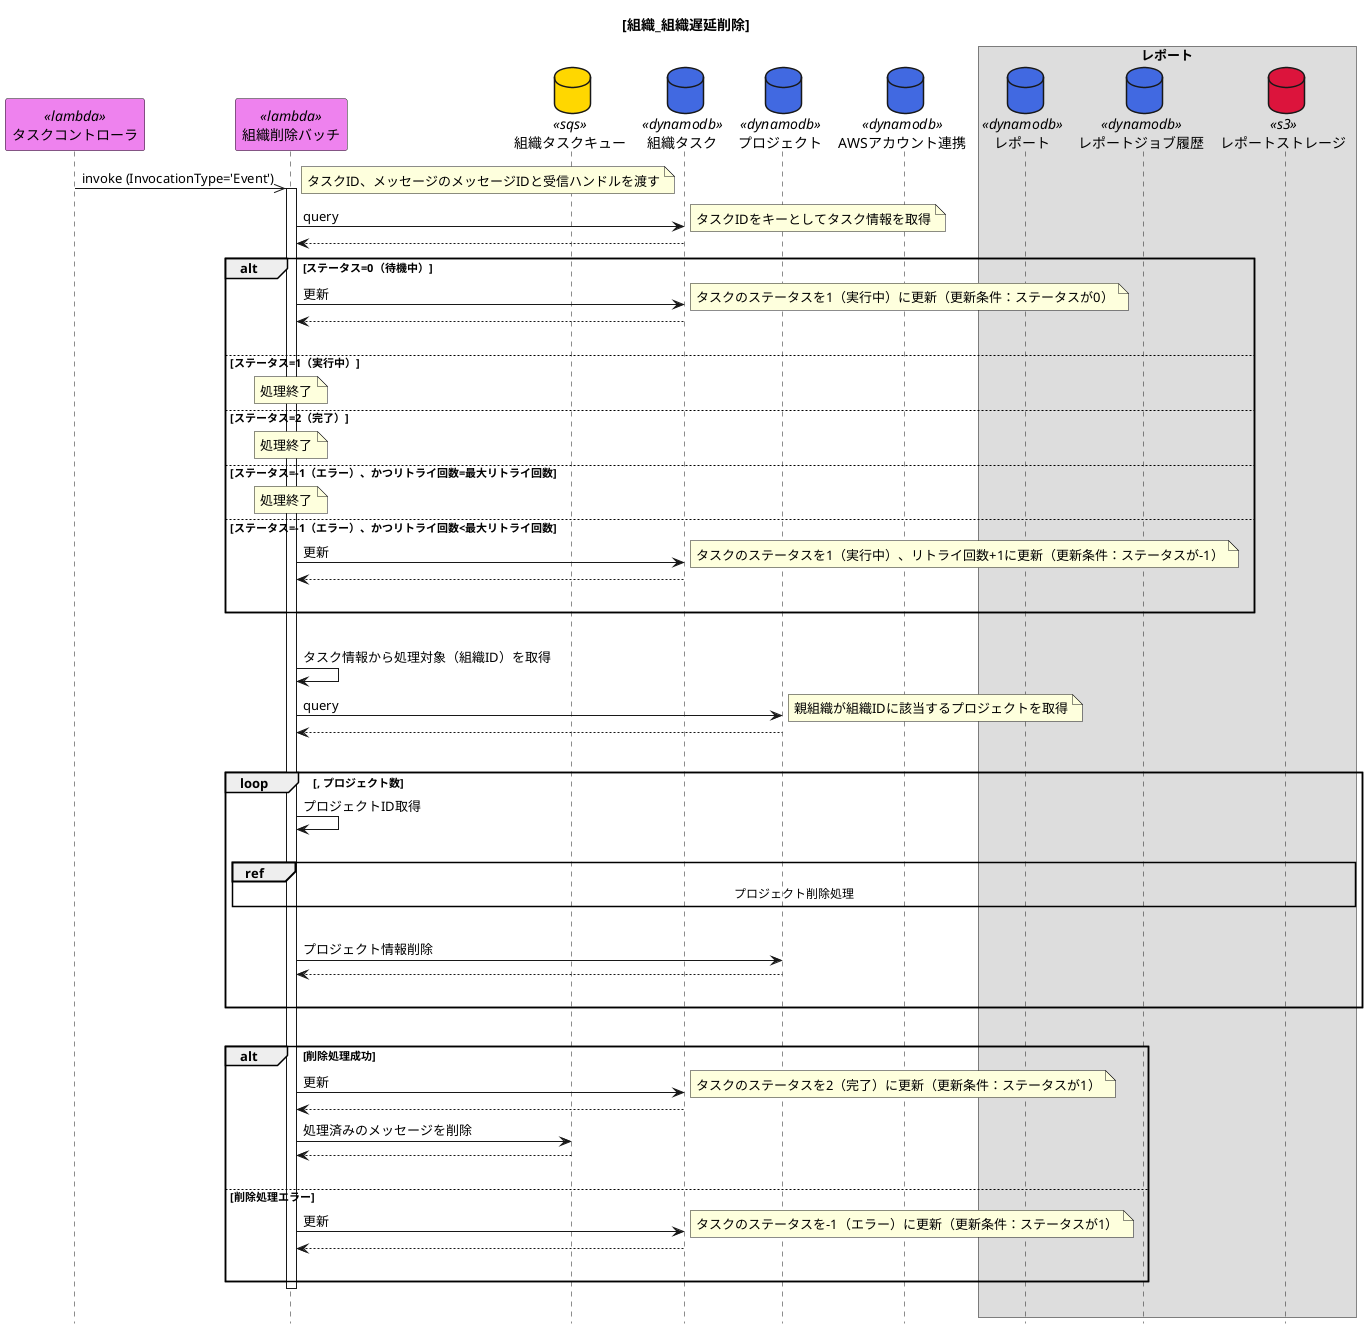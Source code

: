 @startuml{Batch_組織_組織遅延削除.png}
title [組織_組織遅延削除]
hide footbox

participant タスクコントローラ as controller <<lambda>> #violet
participant 組織削除バッチ as batch_org_delete <<lambda>> #violet
database 組織タスクキュー as queue_org_task <<sqs>> #gold
database 組織タスク as table_org_task <<dynamodb>> #royalblue
database プロジェクト as table_projects <<dynamodb>> #royalblue
database AWSアカウント連携 as table_awsac_coops <<dynamodb>> #royalblue

box "レポート"
database レポート as table_reports <<dynamodb>> #royalblue
database レポートジョブ履歴 as table_report_joblog <<dynamodb>> #royalblue
database レポートストレージ as storage <<s3>> #crimson
end box




controller ->> batch_org_delete :invoke (InvocationType='Event')
note right :タスクID、メッセージのメッセージIDと受信ハンドルを渡す
activate batch_org_delete
    batch_org_delete -> table_org_task :query
    note right :タスクIDをキーとしてタスク情報を取得
    table_org_task --> batch_org_delete
    alt ステータス=0（待機中）
        batch_org_delete -> table_org_task :更新
        note right :タスクのステータスを1（実行中）に更新（更新条件：ステータスが0）
        table_org_task --> batch_org_delete
        |||
    else ステータス=1（実行中）
        note over batch_org_delete: 処理終了
    else ステータス=2（完了）
        note over batch_org_delete: 処理終了
    else ステータス=-1（エラー）、かつリトライ回数=最大リトライ回数
        note over batch_org_delete: 処理終了
    else ステータス=-1（エラー）、かつリトライ回数<最大リトライ回数
        batch_org_delete -> table_org_task :更新
        note right :タスクのステータスを1（実行中）、リトライ回数+1に更新（更新条件：ステータスが-1）
        table_org_task --> batch_org_delete
        |||
    end
    |||
    batch_org_delete -> batch_org_delete :タスク情報から処理対象（組織ID）を取得
    batch_org_delete -> table_projects :query
    note right :親組織が組織IDに該当するプロジェクトを取得
    table_projects --> batch_org_delete
    |||
    loop , プロジェクト数
        batch_org_delete -> batch_org_delete :プロジェクトID取得
        |||
        ref over batch_org_delete, storage :プロジェクト削除処理
        |||
        batch_org_delete -> table_projects :プロジェクト情報削除
        table_projects --> batch_org_delete
        |||
    end
    |||
    alt 削除処理成功
        batch_org_delete -> table_org_task :更新
        note right :タスクのステータスを2（完了）に更新（更新条件：ステータスが1）
        table_org_task --> batch_org_delete
        batch_org_delete -> queue_org_task :処理済みのメッセージを削除
        queue_org_task --> batch_org_delete
        |||
    else 削除処理エラー
        batch_org_delete -> table_org_task :更新
        note right :タスクのステータスを-1（エラー）に更新（更新条件：ステータスが1）
        table_org_task --> batch_org_delete
        |||
    end
deactivate batch_org_delete
|||



@enduml
